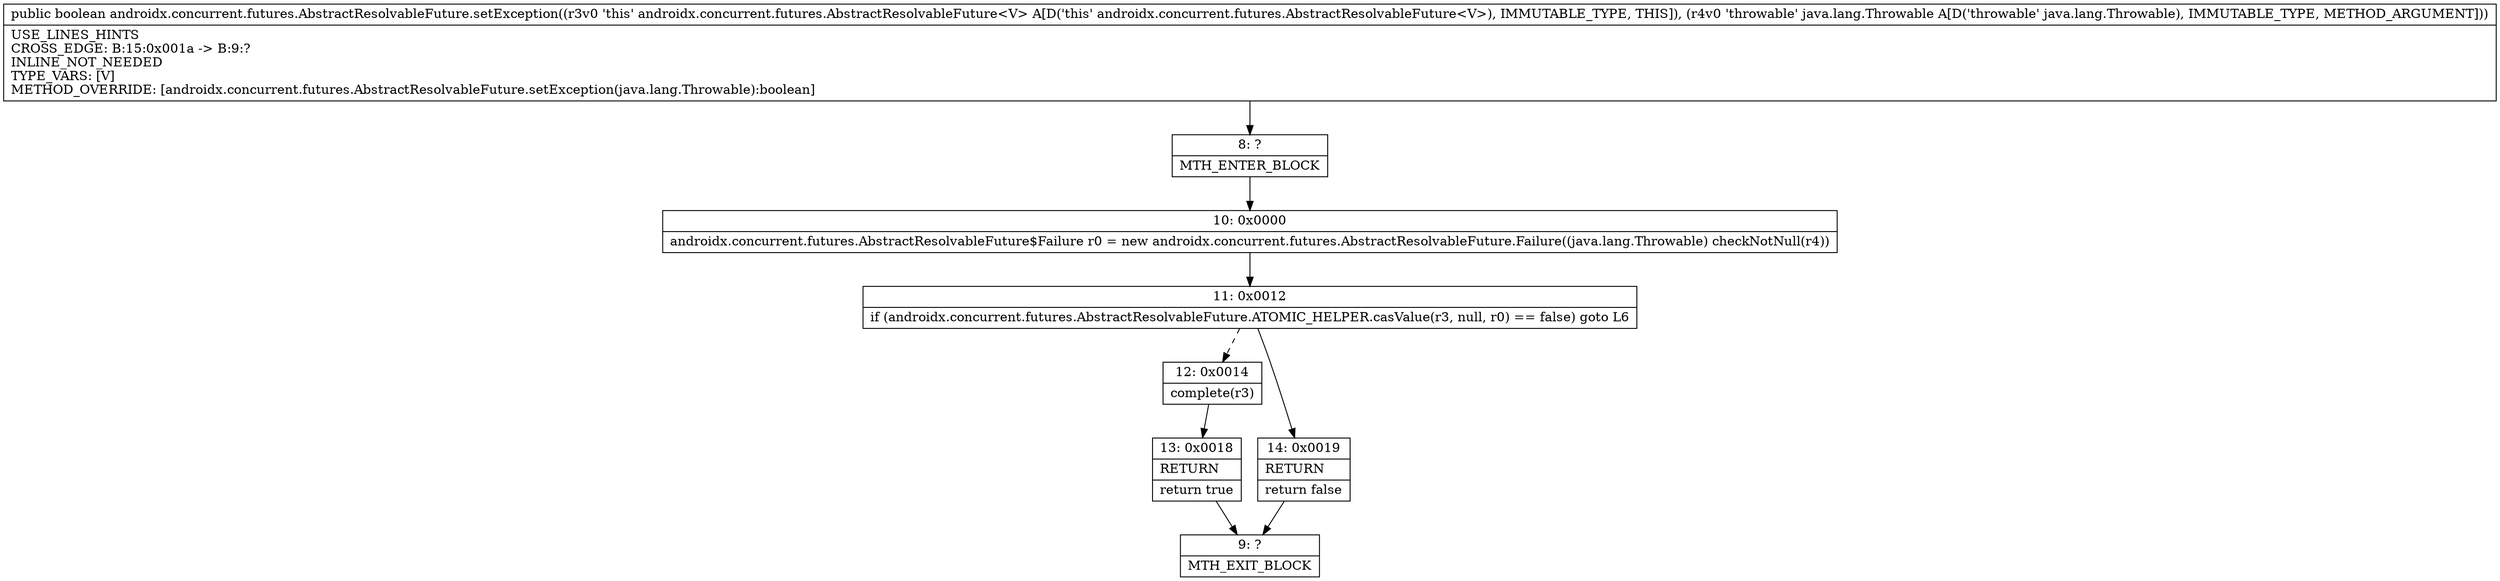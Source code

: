 digraph "CFG forandroidx.concurrent.futures.AbstractResolvableFuture.setException(Ljava\/lang\/Throwable;)Z" {
Node_8 [shape=record,label="{8\:\ ?|MTH_ENTER_BLOCK\l}"];
Node_10 [shape=record,label="{10\:\ 0x0000|androidx.concurrent.futures.AbstractResolvableFuture$Failure r0 = new androidx.concurrent.futures.AbstractResolvableFuture.Failure((java.lang.Throwable) checkNotNull(r4))\l}"];
Node_11 [shape=record,label="{11\:\ 0x0012|if (androidx.concurrent.futures.AbstractResolvableFuture.ATOMIC_HELPER.casValue(r3, null, r0) == false) goto L6\l}"];
Node_12 [shape=record,label="{12\:\ 0x0014|complete(r3)\l}"];
Node_13 [shape=record,label="{13\:\ 0x0018|RETURN\l|return true\l}"];
Node_9 [shape=record,label="{9\:\ ?|MTH_EXIT_BLOCK\l}"];
Node_14 [shape=record,label="{14\:\ 0x0019|RETURN\l|return false\l}"];
MethodNode[shape=record,label="{public boolean androidx.concurrent.futures.AbstractResolvableFuture.setException((r3v0 'this' androidx.concurrent.futures.AbstractResolvableFuture\<V\> A[D('this' androidx.concurrent.futures.AbstractResolvableFuture\<V\>), IMMUTABLE_TYPE, THIS]), (r4v0 'throwable' java.lang.Throwable A[D('throwable' java.lang.Throwable), IMMUTABLE_TYPE, METHOD_ARGUMENT]))  | USE_LINES_HINTS\lCROSS_EDGE: B:15:0x001a \-\> B:9:?\lINLINE_NOT_NEEDED\lTYPE_VARS: [V]\lMETHOD_OVERRIDE: [androidx.concurrent.futures.AbstractResolvableFuture.setException(java.lang.Throwable):boolean]\l}"];
MethodNode -> Node_8;Node_8 -> Node_10;
Node_10 -> Node_11;
Node_11 -> Node_12[style=dashed];
Node_11 -> Node_14;
Node_12 -> Node_13;
Node_13 -> Node_9;
Node_14 -> Node_9;
}

